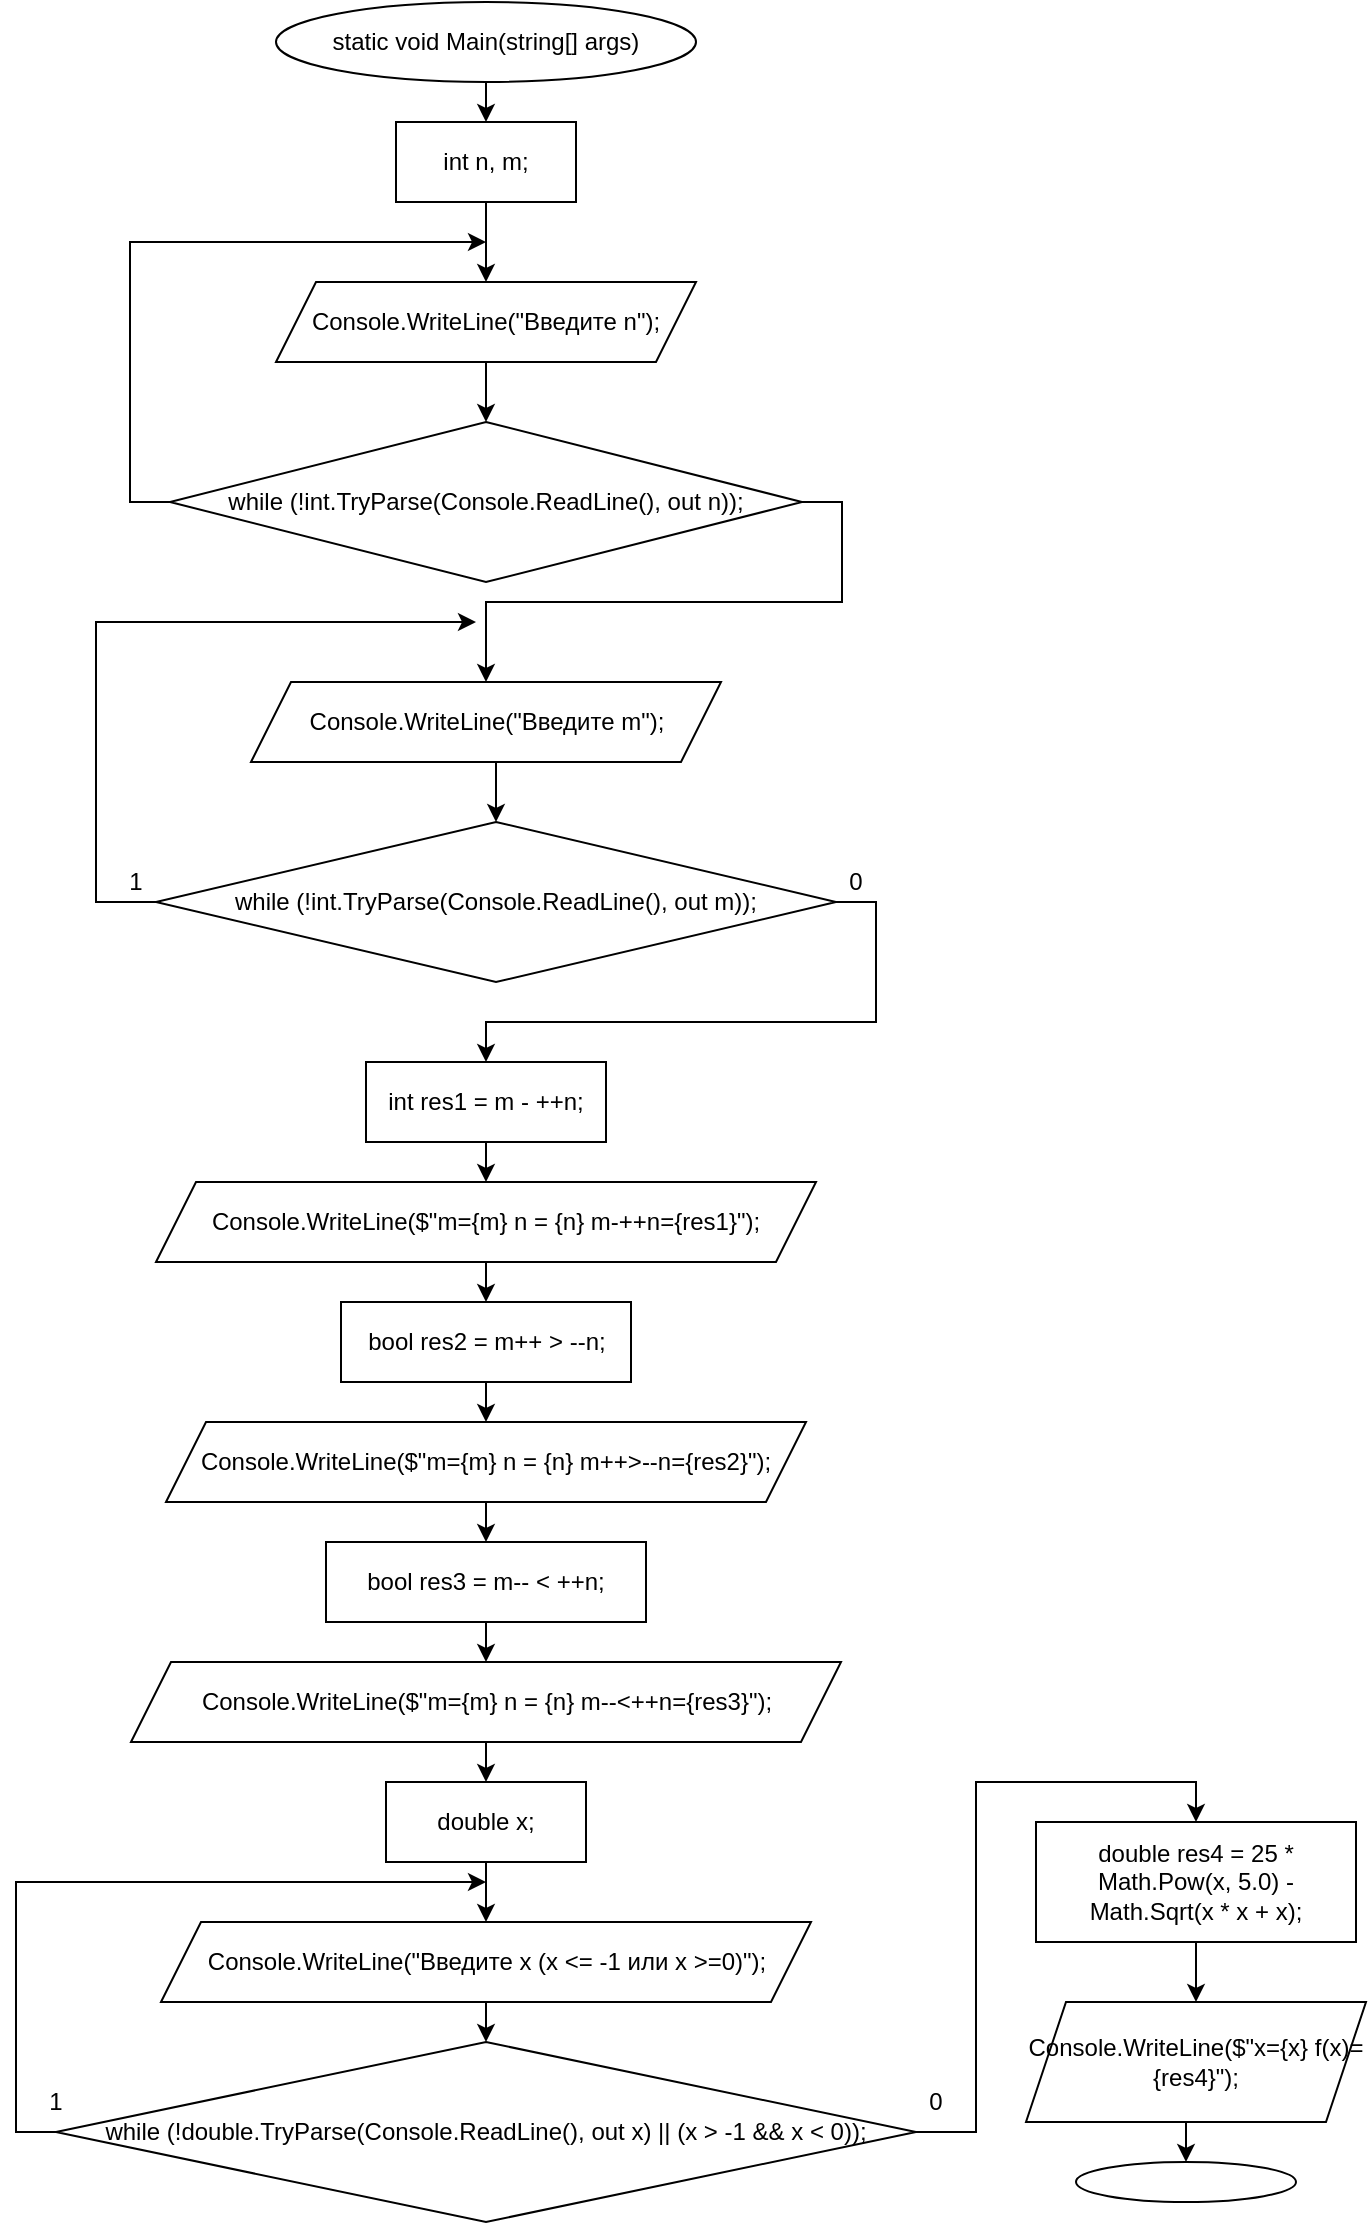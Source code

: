 <mxfile version="14.9.8" type="device"><diagram id="onxxDsyXxh94mwqKdiEJ" name="Page-1"><mxGraphModel dx="1000" dy="1069" grid="1" gridSize="10" guides="1" tooltips="1" connect="1" arrows="1" fold="1" page="1" pageScale="1" pageWidth="827" pageHeight="1169" math="0" shadow="0"><root><mxCell id="0"/><mxCell id="1" parent="0"/><mxCell id="yLKOmxPxNJPdxqe4qYwy-4" style="edgeStyle=orthogonalEdgeStyle;rounded=0;orthogonalLoop=1;jettySize=auto;html=1;exitX=0.5;exitY=1;exitDx=0;exitDy=0;entryX=0.5;entryY=0;entryDx=0;entryDy=0;" edge="1" parent="1" source="yLKOmxPxNJPdxqe4qYwy-1" target="yLKOmxPxNJPdxqe4qYwy-2"><mxGeometry relative="1" as="geometry"/></mxCell><mxCell id="yLKOmxPxNJPdxqe4qYwy-1" value="static void Main(string[] args)" style="ellipse;whiteSpace=wrap;html=1;" vertex="1" parent="1"><mxGeometry x="140" width="210" height="40" as="geometry"/></mxCell><mxCell id="yLKOmxPxNJPdxqe4qYwy-5" style="edgeStyle=orthogonalEdgeStyle;rounded=0;orthogonalLoop=1;jettySize=auto;html=1;exitX=0.5;exitY=1;exitDx=0;exitDy=0;entryX=0.5;entryY=0;entryDx=0;entryDy=0;" edge="1" parent="1" source="yLKOmxPxNJPdxqe4qYwy-2" target="yLKOmxPxNJPdxqe4qYwy-3"><mxGeometry relative="1" as="geometry"/></mxCell><mxCell id="yLKOmxPxNJPdxqe4qYwy-2" value="int n, m;" style="rounded=0;whiteSpace=wrap;html=1;" vertex="1" parent="1"><mxGeometry x="200" y="60" width="90" height="40" as="geometry"/></mxCell><mxCell id="yLKOmxPxNJPdxqe4qYwy-7" style="edgeStyle=orthogonalEdgeStyle;rounded=0;orthogonalLoop=1;jettySize=auto;html=1;exitX=0.5;exitY=1;exitDx=0;exitDy=0;entryX=0.5;entryY=0;entryDx=0;entryDy=0;" edge="1" parent="1" source="yLKOmxPxNJPdxqe4qYwy-3" target="yLKOmxPxNJPdxqe4qYwy-6"><mxGeometry relative="1" as="geometry"/></mxCell><mxCell id="yLKOmxPxNJPdxqe4qYwy-3" value="Console.WriteLine(&quot;Введите n&quot;);" style="shape=parallelogram;perimeter=parallelogramPerimeter;whiteSpace=wrap;html=1;fixedSize=1;" vertex="1" parent="1"><mxGeometry x="140" y="140" width="210" height="40" as="geometry"/></mxCell><mxCell id="yLKOmxPxNJPdxqe4qYwy-8" style="edgeStyle=orthogonalEdgeStyle;rounded=0;orthogonalLoop=1;jettySize=auto;html=1;exitX=0;exitY=0.5;exitDx=0;exitDy=0;" edge="1" parent="1" source="yLKOmxPxNJPdxqe4qYwy-6"><mxGeometry relative="1" as="geometry"><mxPoint x="245" y="120" as="targetPoint"/><Array as="points"><mxPoint x="67" y="250"/><mxPoint x="67" y="120"/></Array></mxGeometry></mxCell><mxCell id="yLKOmxPxNJPdxqe4qYwy-10" style="edgeStyle=orthogonalEdgeStyle;rounded=0;orthogonalLoop=1;jettySize=auto;html=1;exitX=1;exitY=0.5;exitDx=0;exitDy=0;entryX=0.5;entryY=0;entryDx=0;entryDy=0;" edge="1" parent="1" source="yLKOmxPxNJPdxqe4qYwy-6" target="yLKOmxPxNJPdxqe4qYwy-9"><mxGeometry relative="1" as="geometry"><Array as="points"><mxPoint x="423" y="250"/><mxPoint x="423" y="300"/><mxPoint x="245" y="300"/><mxPoint x="245" y="330"/></Array></mxGeometry></mxCell><mxCell id="yLKOmxPxNJPdxqe4qYwy-6" value="while (!int.TryParse(Console.ReadLine(), out n));" style="rhombus;whiteSpace=wrap;html=1;" vertex="1" parent="1"><mxGeometry x="87" y="210" width="316" height="80" as="geometry"/></mxCell><mxCell id="yLKOmxPxNJPdxqe4qYwy-12" style="edgeStyle=orthogonalEdgeStyle;rounded=0;orthogonalLoop=1;jettySize=auto;html=1;exitX=0.5;exitY=1;exitDx=0;exitDy=0;entryX=0.5;entryY=0;entryDx=0;entryDy=0;" edge="1" parent="1" source="yLKOmxPxNJPdxqe4qYwy-9" target="yLKOmxPxNJPdxqe4qYwy-11"><mxGeometry relative="1" as="geometry"/></mxCell><mxCell id="yLKOmxPxNJPdxqe4qYwy-9" value="Console.WriteLine(&quot;Введите m&quot;);" style="shape=parallelogram;perimeter=parallelogramPerimeter;whiteSpace=wrap;html=1;fixedSize=1;" vertex="1" parent="1"><mxGeometry x="127.5" y="340" width="235" height="40" as="geometry"/></mxCell><mxCell id="yLKOmxPxNJPdxqe4qYwy-13" style="edgeStyle=orthogonalEdgeStyle;rounded=0;orthogonalLoop=1;jettySize=auto;html=1;exitX=0;exitY=0.5;exitDx=0;exitDy=0;" edge="1" parent="1" source="yLKOmxPxNJPdxqe4qYwy-11"><mxGeometry relative="1" as="geometry"><mxPoint x="240" y="310" as="targetPoint"/><Array as="points"><mxPoint x="50" y="450"/><mxPoint x="50" y="310"/></Array></mxGeometry></mxCell><mxCell id="yLKOmxPxNJPdxqe4qYwy-15" style="edgeStyle=orthogonalEdgeStyle;rounded=0;orthogonalLoop=1;jettySize=auto;html=1;exitX=1;exitY=0.5;exitDx=0;exitDy=0;entryX=0.5;entryY=0;entryDx=0;entryDy=0;" edge="1" parent="1" source="yLKOmxPxNJPdxqe4qYwy-11" target="yLKOmxPxNJPdxqe4qYwy-14"><mxGeometry relative="1" as="geometry"/></mxCell><mxCell id="yLKOmxPxNJPdxqe4qYwy-11" value="while (!int.TryParse(Console.ReadLine(), out m));" style="rhombus;whiteSpace=wrap;html=1;" vertex="1" parent="1"><mxGeometry x="80" y="410" width="340" height="80" as="geometry"/></mxCell><mxCell id="yLKOmxPxNJPdxqe4qYwy-17" style="edgeStyle=orthogonalEdgeStyle;rounded=0;orthogonalLoop=1;jettySize=auto;html=1;exitX=0.5;exitY=1;exitDx=0;exitDy=0;entryX=0.5;entryY=0;entryDx=0;entryDy=0;" edge="1" parent="1" source="yLKOmxPxNJPdxqe4qYwy-14" target="yLKOmxPxNJPdxqe4qYwy-16"><mxGeometry relative="1" as="geometry"/></mxCell><mxCell id="yLKOmxPxNJPdxqe4qYwy-14" value="int res1 = m - ++n;" style="rounded=0;whiteSpace=wrap;html=1;" vertex="1" parent="1"><mxGeometry x="185" y="530" width="120" height="40" as="geometry"/></mxCell><mxCell id="yLKOmxPxNJPdxqe4qYwy-19" style="edgeStyle=orthogonalEdgeStyle;rounded=0;orthogonalLoop=1;jettySize=auto;html=1;exitX=0.5;exitY=1;exitDx=0;exitDy=0;entryX=0.5;entryY=0;entryDx=0;entryDy=0;" edge="1" parent="1" source="yLKOmxPxNJPdxqe4qYwy-16" target="yLKOmxPxNJPdxqe4qYwy-18"><mxGeometry relative="1" as="geometry"/></mxCell><mxCell id="yLKOmxPxNJPdxqe4qYwy-16" value="Console.WriteLine($&quot;m={m} n = {n} m-++n={res1}&quot;);" style="shape=parallelogram;perimeter=parallelogramPerimeter;whiteSpace=wrap;html=1;fixedSize=1;" vertex="1" parent="1"><mxGeometry x="80" y="590" width="330" height="40" as="geometry"/></mxCell><mxCell id="yLKOmxPxNJPdxqe4qYwy-21" style="edgeStyle=orthogonalEdgeStyle;rounded=0;orthogonalLoop=1;jettySize=auto;html=1;exitX=0.5;exitY=1;exitDx=0;exitDy=0;entryX=0.5;entryY=0;entryDx=0;entryDy=0;" edge="1" parent="1" source="yLKOmxPxNJPdxqe4qYwy-18" target="yLKOmxPxNJPdxqe4qYwy-20"><mxGeometry relative="1" as="geometry"/></mxCell><mxCell id="yLKOmxPxNJPdxqe4qYwy-18" value="bool res2 = m++ &amp;gt; --n;" style="rounded=0;whiteSpace=wrap;html=1;" vertex="1" parent="1"><mxGeometry x="172.5" y="650" width="145" height="40" as="geometry"/></mxCell><mxCell id="yLKOmxPxNJPdxqe4qYwy-23" style="edgeStyle=orthogonalEdgeStyle;rounded=0;orthogonalLoop=1;jettySize=auto;html=1;exitX=0.5;exitY=1;exitDx=0;exitDy=0;entryX=0.5;entryY=0;entryDx=0;entryDy=0;" edge="1" parent="1" source="yLKOmxPxNJPdxqe4qYwy-20" target="yLKOmxPxNJPdxqe4qYwy-22"><mxGeometry relative="1" as="geometry"/></mxCell><mxCell id="yLKOmxPxNJPdxqe4qYwy-20" value="Console.WriteLine($&quot;m={m} n = {n} m++&amp;gt;--n={res2}&quot;);" style="shape=parallelogram;perimeter=parallelogramPerimeter;whiteSpace=wrap;html=1;fixedSize=1;" vertex="1" parent="1"><mxGeometry x="85" y="710" width="320" height="40" as="geometry"/></mxCell><mxCell id="yLKOmxPxNJPdxqe4qYwy-25" style="edgeStyle=orthogonalEdgeStyle;rounded=0;orthogonalLoop=1;jettySize=auto;html=1;exitX=0.5;exitY=1;exitDx=0;exitDy=0;entryX=0.5;entryY=0;entryDx=0;entryDy=0;" edge="1" parent="1" source="yLKOmxPxNJPdxqe4qYwy-22" target="yLKOmxPxNJPdxqe4qYwy-24"><mxGeometry relative="1" as="geometry"/></mxCell><mxCell id="yLKOmxPxNJPdxqe4qYwy-22" value="bool res3 = m-- &amp;lt; ++n;" style="rounded=0;whiteSpace=wrap;html=1;" vertex="1" parent="1"><mxGeometry x="165" y="770" width="160" height="40" as="geometry"/></mxCell><mxCell id="yLKOmxPxNJPdxqe4qYwy-27" style="edgeStyle=orthogonalEdgeStyle;rounded=0;orthogonalLoop=1;jettySize=auto;html=1;exitX=0.5;exitY=1;exitDx=0;exitDy=0;entryX=0.5;entryY=0;entryDx=0;entryDy=0;" edge="1" parent="1" source="yLKOmxPxNJPdxqe4qYwy-24" target="yLKOmxPxNJPdxqe4qYwy-26"><mxGeometry relative="1" as="geometry"/></mxCell><mxCell id="yLKOmxPxNJPdxqe4qYwy-24" value="Console.WriteLine($&quot;m={m} n = {n} m--&amp;lt;++n={res3}&quot;);" style="shape=parallelogram;perimeter=parallelogramPerimeter;whiteSpace=wrap;html=1;fixedSize=1;" vertex="1" parent="1"><mxGeometry x="67.5" y="830" width="355" height="40" as="geometry"/></mxCell><mxCell id="yLKOmxPxNJPdxqe4qYwy-29" style="edgeStyle=orthogonalEdgeStyle;rounded=0;orthogonalLoop=1;jettySize=auto;html=1;exitX=0.5;exitY=1;exitDx=0;exitDy=0;" edge="1" parent="1" source="yLKOmxPxNJPdxqe4qYwy-26" target="yLKOmxPxNJPdxqe4qYwy-28"><mxGeometry relative="1" as="geometry"/></mxCell><mxCell id="yLKOmxPxNJPdxqe4qYwy-26" value="double x;" style="rounded=0;whiteSpace=wrap;html=1;" vertex="1" parent="1"><mxGeometry x="195" y="890" width="100" height="40" as="geometry"/></mxCell><mxCell id="yLKOmxPxNJPdxqe4qYwy-31" style="edgeStyle=orthogonalEdgeStyle;rounded=0;orthogonalLoop=1;jettySize=auto;html=1;exitX=0.5;exitY=1;exitDx=0;exitDy=0;entryX=0.5;entryY=0;entryDx=0;entryDy=0;" edge="1" parent="1" source="yLKOmxPxNJPdxqe4qYwy-28" target="yLKOmxPxNJPdxqe4qYwy-30"><mxGeometry relative="1" as="geometry"/></mxCell><mxCell id="yLKOmxPxNJPdxqe4qYwy-28" value="Console.WriteLine(&quot;Введите x (x &amp;lt;= -1 или x &amp;gt;=0)&quot;);" style="shape=parallelogram;perimeter=parallelogramPerimeter;whiteSpace=wrap;html=1;fixedSize=1;" vertex="1" parent="1"><mxGeometry x="82.5" y="960" width="325" height="40" as="geometry"/></mxCell><mxCell id="yLKOmxPxNJPdxqe4qYwy-33" style="edgeStyle=orthogonalEdgeStyle;rounded=0;orthogonalLoop=1;jettySize=auto;html=1;exitX=0;exitY=0.5;exitDx=0;exitDy=0;" edge="1" parent="1" source="yLKOmxPxNJPdxqe4qYwy-30"><mxGeometry relative="1" as="geometry"><mxPoint x="245" y="940" as="targetPoint"/><Array as="points"><mxPoint x="10" y="1065"/><mxPoint x="10" y="940"/></Array></mxGeometry></mxCell><mxCell id="yLKOmxPxNJPdxqe4qYwy-39" style="edgeStyle=orthogonalEdgeStyle;rounded=0;orthogonalLoop=1;jettySize=auto;html=1;exitX=1;exitY=0.5;exitDx=0;exitDy=0;entryX=0.5;entryY=0;entryDx=0;entryDy=0;" edge="1" parent="1" source="yLKOmxPxNJPdxqe4qYwy-30" target="yLKOmxPxNJPdxqe4qYwy-34"><mxGeometry relative="1" as="geometry"/></mxCell><mxCell id="yLKOmxPxNJPdxqe4qYwy-30" value="while (!double.TryParse(Console.ReadLine(), out x) || (x &amp;gt; -1 &amp;amp;&amp;amp; x &amp;lt; 0));" style="rhombus;whiteSpace=wrap;html=1;" vertex="1" parent="1"><mxGeometry x="30" y="1020" width="430" height="90" as="geometry"/></mxCell><mxCell id="yLKOmxPxNJPdxqe4qYwy-36" style="edgeStyle=orthogonalEdgeStyle;rounded=0;orthogonalLoop=1;jettySize=auto;html=1;exitX=0.5;exitY=1;exitDx=0;exitDy=0;entryX=0.5;entryY=0;entryDx=0;entryDy=0;" edge="1" parent="1" source="yLKOmxPxNJPdxqe4qYwy-34" target="yLKOmxPxNJPdxqe4qYwy-35"><mxGeometry relative="1" as="geometry"/></mxCell><mxCell id="yLKOmxPxNJPdxqe4qYwy-34" value="double res4 = 25 * Math.Pow(x, 5.0) - Math.Sqrt(x * x + x);" style="rounded=0;whiteSpace=wrap;html=1;" vertex="1" parent="1"><mxGeometry x="520" y="910" width="160" height="60" as="geometry"/></mxCell><mxCell id="yLKOmxPxNJPdxqe4qYwy-38" style="edgeStyle=orthogonalEdgeStyle;rounded=0;orthogonalLoop=1;jettySize=auto;html=1;exitX=0.5;exitY=1;exitDx=0;exitDy=0;entryX=0.5;entryY=0;entryDx=0;entryDy=0;" edge="1" parent="1" source="yLKOmxPxNJPdxqe4qYwy-35" target="yLKOmxPxNJPdxqe4qYwy-37"><mxGeometry relative="1" as="geometry"/></mxCell><mxCell id="yLKOmxPxNJPdxqe4qYwy-35" value="Console.WriteLine($&quot;x={x} f(x)={res4}&quot;);" style="shape=parallelogram;perimeter=parallelogramPerimeter;whiteSpace=wrap;html=1;fixedSize=1;" vertex="1" parent="1"><mxGeometry x="515" y="1000" width="170" height="60" as="geometry"/></mxCell><mxCell id="yLKOmxPxNJPdxqe4qYwy-37" value="" style="ellipse;whiteSpace=wrap;html=1;" vertex="1" parent="1"><mxGeometry x="540" y="1080" width="110" height="20" as="geometry"/></mxCell><mxCell id="yLKOmxPxNJPdxqe4qYwy-40" value="0" style="text;html=1;strokeColor=none;fillColor=none;align=center;verticalAlign=middle;whiteSpace=wrap;rounded=0;" vertex="1" parent="1"><mxGeometry x="410" y="430" width="40" height="20" as="geometry"/></mxCell><mxCell id="yLKOmxPxNJPdxqe4qYwy-41" value="1" style="text;html=1;strokeColor=none;fillColor=none;align=center;verticalAlign=middle;whiteSpace=wrap;rounded=0;" vertex="1" parent="1"><mxGeometry x="50" y="430" width="40" height="20" as="geometry"/></mxCell><mxCell id="yLKOmxPxNJPdxqe4qYwy-42" value="0" style="text;html=1;strokeColor=none;fillColor=none;align=center;verticalAlign=middle;whiteSpace=wrap;rounded=0;" vertex="1" parent="1"><mxGeometry x="450" y="1040" width="40" height="20" as="geometry"/></mxCell><mxCell id="yLKOmxPxNJPdxqe4qYwy-43" value="1" style="text;html=1;strokeColor=none;fillColor=none;align=center;verticalAlign=middle;whiteSpace=wrap;rounded=0;" vertex="1" parent="1"><mxGeometry x="10" y="1040" width="40" height="20" as="geometry"/></mxCell></root></mxGraphModel></diagram></mxfile>